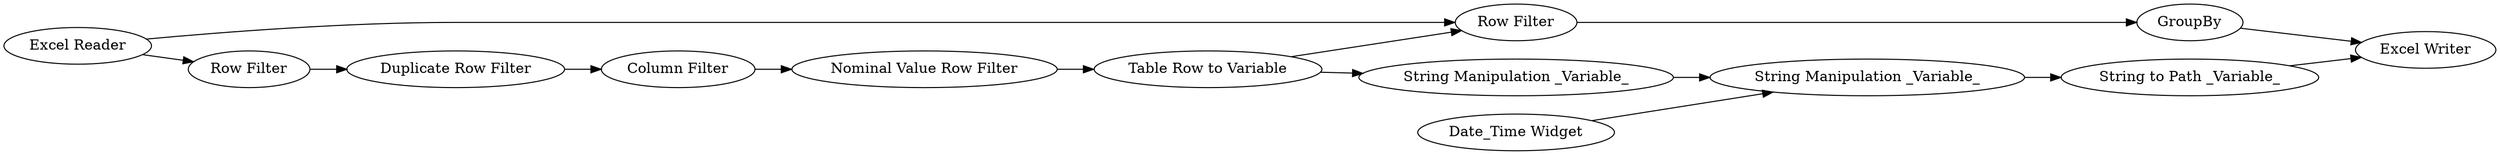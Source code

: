 digraph {
	1 [label="Excel Reader"]
	2 [label="Row Filter"]
	3 [label="Duplicate Row Filter"]
	4 [label="Column Filter"]
	5 [label="Nominal Value Row Filter"]
	6 [label="Table Row to Variable"]
	7 [label="Row Filter"]
	8 [label=GroupBy]
	9 [label="String Manipulation _Variable_"]
	10 [label="Date_Time Widget"]
	11 [label="String Manipulation _Variable_"]
	12 [label="String to Path _Variable_"]
	13 [label="Excel Writer"]
	1 -> 2
	1 -> 7
	2 -> 3
	3 -> 4
	4 -> 5
	5 -> 6
	6 -> 7
	6 -> 9
	7 -> 8
	8 -> 13
	9 -> 11
	10 -> 11
	11 -> 12
	12 -> 13
	rankdir=LR
}
